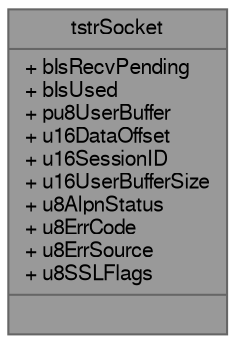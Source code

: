 digraph "tstrSocket"
{
 // LATEX_PDF_SIZE
  bgcolor="transparent";
  edge [fontname=FreeSans,fontsize=10,labelfontname=FreeSans,labelfontsize=10];
  node [fontname=FreeSans,fontsize=10,shape=box,height=0.2,width=0.4];
  Node1 [shape=record,label="{tstrSocket\n|+ bIsRecvPending\l+ bIsUsed\l+ pu8UserBuffer\l+ u16DataOffset\l+ u16SessionID\l+ u16UserBufferSize\l+ u8AlpnStatus\l+ u8ErrCode\l+ u8ErrSource\l+ u8SSLFlags\l|}",height=0.2,width=0.4,color="gray40", fillcolor="grey60", style="filled", fontcolor="black",tooltip=" "];
}
